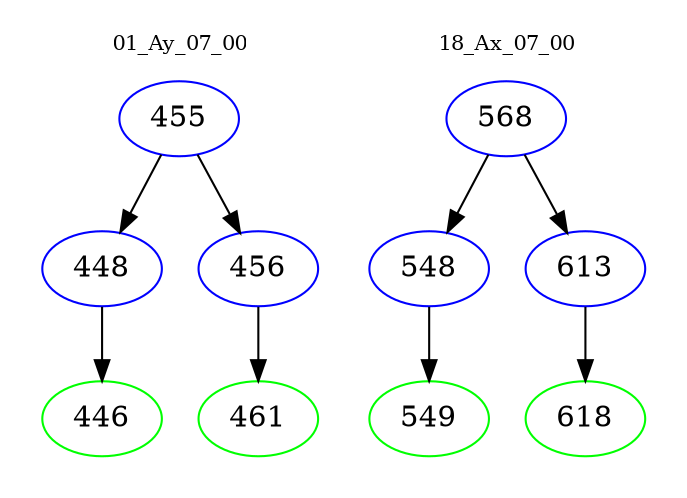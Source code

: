 digraph{
subgraph cluster_0 {
color = white
label = "01_Ay_07_00";
fontsize=10;
T0_455 [label="455", color="blue"]
T0_455 -> T0_448 [color="black"]
T0_448 [label="448", color="blue"]
T0_448 -> T0_446 [color="black"]
T0_446 [label="446", color="green"]
T0_455 -> T0_456 [color="black"]
T0_456 [label="456", color="blue"]
T0_456 -> T0_461 [color="black"]
T0_461 [label="461", color="green"]
}
subgraph cluster_1 {
color = white
label = "18_Ax_07_00";
fontsize=10;
T1_568 [label="568", color="blue"]
T1_568 -> T1_548 [color="black"]
T1_548 [label="548", color="blue"]
T1_548 -> T1_549 [color="black"]
T1_549 [label="549", color="green"]
T1_568 -> T1_613 [color="black"]
T1_613 [label="613", color="blue"]
T1_613 -> T1_618 [color="black"]
T1_618 [label="618", color="green"]
}
}
